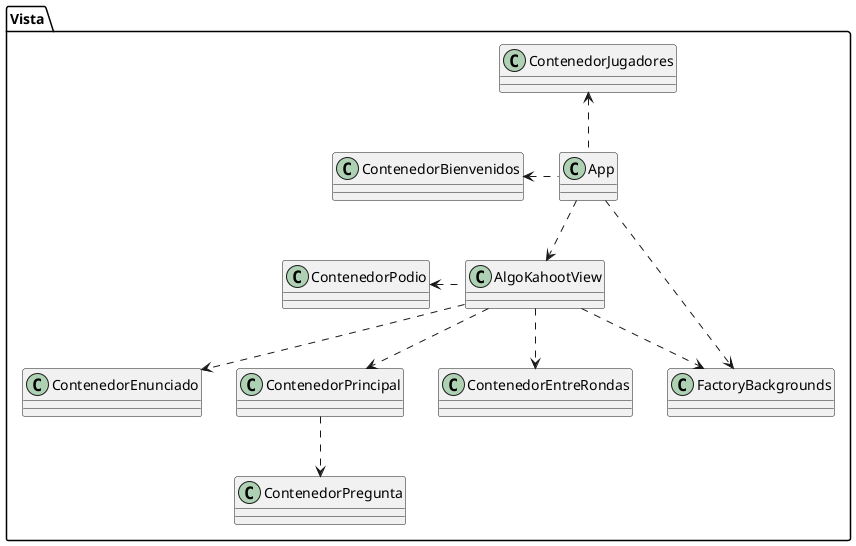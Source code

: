 @startuml
skinparam classAttributeIconSize 0

package Vista {
    class AlgoKahootView
    class App
    class ContenedorBienvenidos
    class ContenedorEntreRondas
    class ContenedorEnunciado
    class ContenedorJugadores
    class ContenedorPodio
    class ContenedorPregunta
    class ContenedorPrincipal
    class FactoryBackgrounds
}

'Ordenamiento De Cuadrados

'Herencia --|> cumple la relación 'es un'

'Asociacion --> un objeto guarda a otro

'Agregacion --o un objeto esta compuesto por otro pero no lo necesita para vivir

'Composicion --* un objeto es dueño de otro

'Dependencia ..> un objeto utiliza a otro porque lo recibe/devuelve
AlgoKahootView .left.> ContenedorPodio
AlgoKahootView ..> ContenedorEntreRondas
AlgoKahootView ..> ContenedorEnunciado
AlgoKahootView ..> ContenedorPrincipal
AlgoKahootView ..> FactoryBackgrounds
App .up.> ContenedorJugadores
App ..> FactoryBackgrounds
App .left.> ContenedorBienvenidos
App ..> AlgoKahootView
ContenedorPrincipal ..> ContenedorPregunta

'Interfaces ..|> colección de declaraciones de métodos sin implemetnar

@enduml